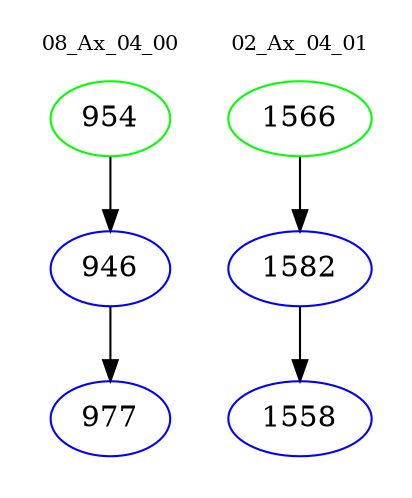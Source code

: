digraph{
subgraph cluster_0 {
color = white
label = "08_Ax_04_00";
fontsize=10;
T0_954 [label="954", color="green"]
T0_954 -> T0_946 [color="black"]
T0_946 [label="946", color="blue"]
T0_946 -> T0_977 [color="black"]
T0_977 [label="977", color="blue"]
}
subgraph cluster_1 {
color = white
label = "02_Ax_04_01";
fontsize=10;
T1_1566 [label="1566", color="green"]
T1_1566 -> T1_1582 [color="black"]
T1_1582 [label="1582", color="blue"]
T1_1582 -> T1_1558 [color="black"]
T1_1558 [label="1558", color="blue"]
}
}
